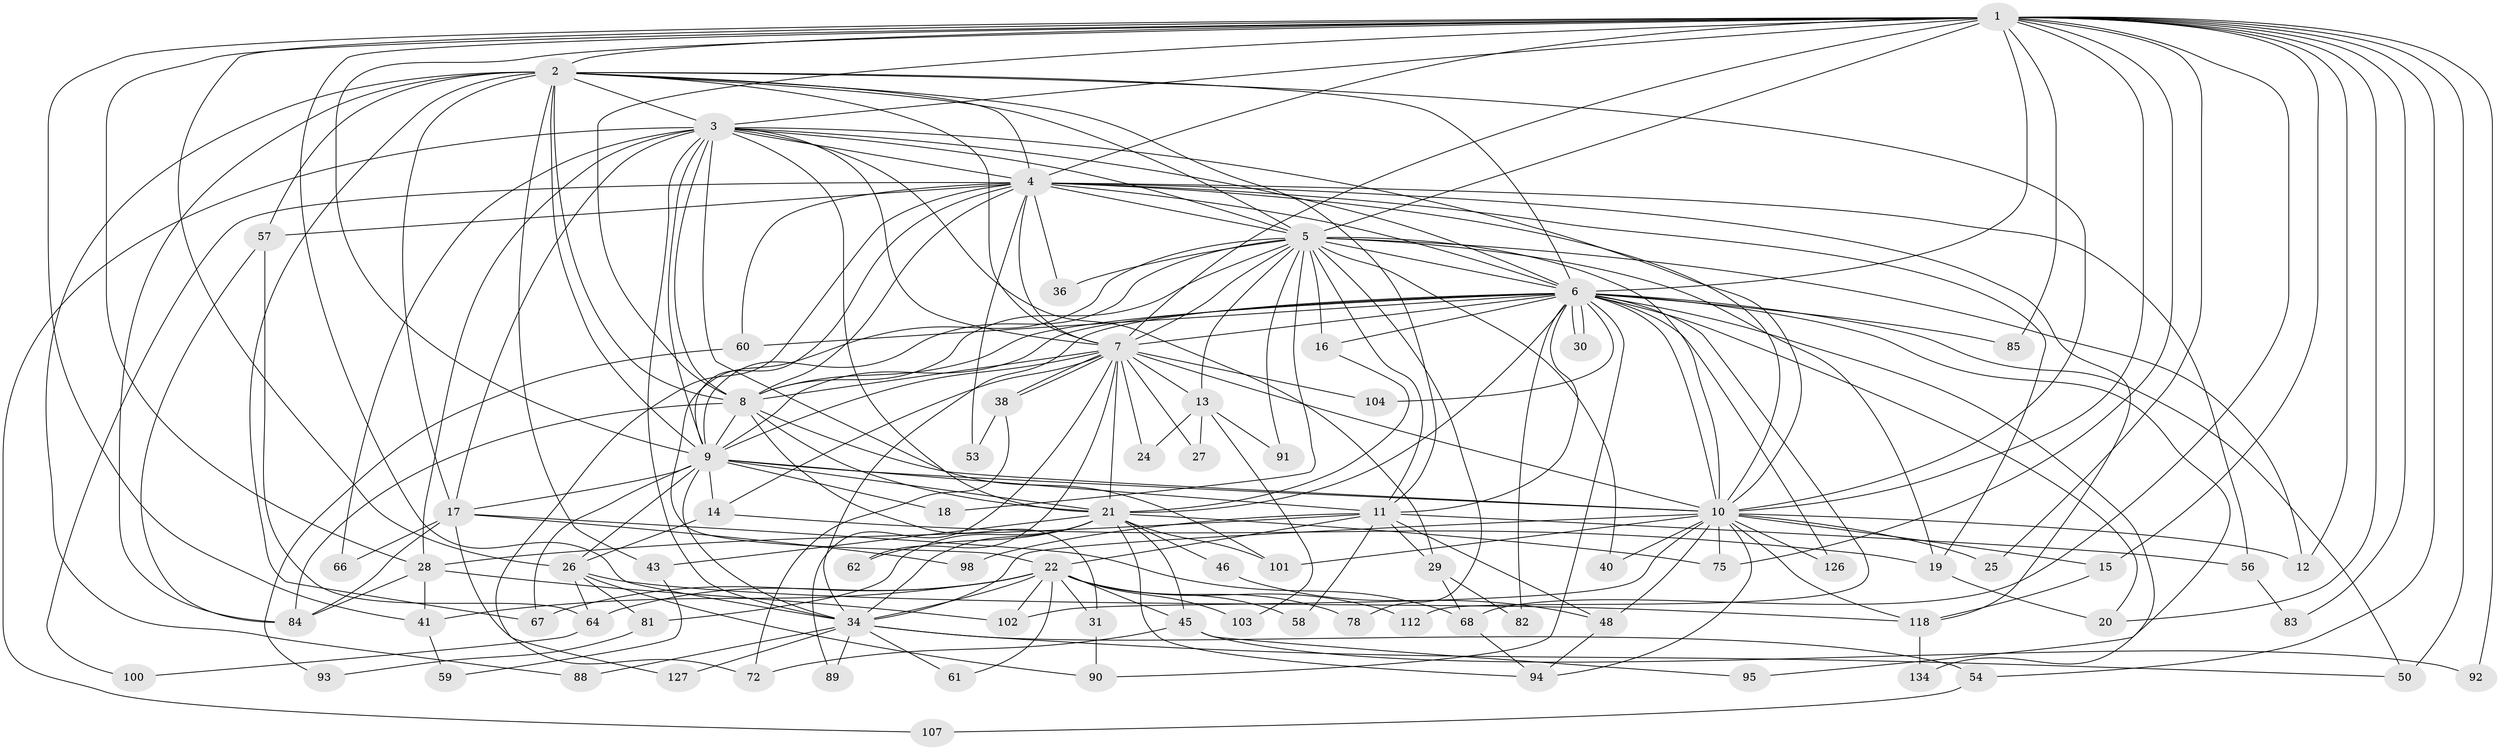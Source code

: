 // original degree distribution, {29: 0.007407407407407408, 17: 0.007407407407407408, 19: 0.014814814814814815, 16: 0.007407407407407408, 23: 0.007407407407407408, 30: 0.007407407407407408, 14: 0.014814814814814815, 22: 0.007407407407407408, 21: 0.007407407407407408, 5: 0.044444444444444446, 3: 0.2, 6: 0.007407407407407408, 4: 0.1111111111111111, 8: 0.014814814814814815, 2: 0.5111111111111111, 12: 0.007407407407407408, 9: 0.007407407407407408, 7: 0.014814814814814815}
// Generated by graph-tools (version 1.1) at 2025/17/03/04/25 18:17:27]
// undirected, 81 vertices, 221 edges
graph export_dot {
graph [start="1"]
  node [color=gray90,style=filled];
  1 [super="+105+63"];
  2;
  3;
  4 [super="+52"];
  5;
  6;
  7;
  8 [super="+110+47"];
  9 [super="+109+51+70+120+121+32+33"];
  10 [super="+69"];
  11 [super="+35"];
  12 [super="+97"];
  13;
  14 [super="+125"];
  15;
  16;
  17;
  18;
  19 [super="+113"];
  20 [super="+42"];
  21 [super="+108+23"];
  22;
  24;
  25;
  26;
  27;
  28 [super="+123+74"];
  29;
  30;
  31 [super="+96"];
  34 [super="+130+132+39+37+79"];
  36;
  38;
  40;
  41;
  43;
  45 [super="+73"];
  46;
  48;
  50 [super="+122"];
  53;
  54;
  56;
  57 [super="+86"];
  58;
  59;
  60;
  61;
  62;
  64;
  66;
  67;
  68 [super="+106"];
  72;
  75 [super="+80"];
  78;
  81;
  82;
  83;
  84 [super="+115"];
  85;
  88;
  89;
  90;
  91;
  92;
  93;
  94 [super="+99"];
  95;
  98;
  100;
  101 [super="+135"];
  102 [super="+129"];
  103;
  104;
  107;
  112;
  118 [super="+131+124"];
  126;
  127;
  134;
  1 -- 2 [weight=2];
  1 -- 3;
  1 -- 4;
  1 -- 5;
  1 -- 6;
  1 -- 7;
  1 -- 8 [weight=2];
  1 -- 9 [weight=2];
  1 -- 10;
  1 -- 12;
  1 -- 15;
  1 -- 20;
  1 -- 25;
  1 -- 26;
  1 -- 28;
  1 -- 41;
  1 -- 50;
  1 -- 54;
  1 -- 68;
  1 -- 75 [weight=2];
  1 -- 83;
  1 -- 85;
  1 -- 92;
  1 -- 34 [weight=2];
  2 -- 3;
  2 -- 4;
  2 -- 5;
  2 -- 6;
  2 -- 7;
  2 -- 8;
  2 -- 9;
  2 -- 10;
  2 -- 11;
  2 -- 17;
  2 -- 43;
  2 -- 57;
  2 -- 67;
  2 -- 88;
  2 -- 84;
  3 -- 4;
  3 -- 5;
  3 -- 6;
  3 -- 7;
  3 -- 8 [weight=2];
  3 -- 9;
  3 -- 10;
  3 -- 17;
  3 -- 28;
  3 -- 29;
  3 -- 66;
  3 -- 101;
  3 -- 107;
  3 -- 34;
  3 -- 21 [weight=2];
  4 -- 5;
  4 -- 6 [weight=2];
  4 -- 7;
  4 -- 8;
  4 -- 9;
  4 -- 10;
  4 -- 19;
  4 -- 36;
  4 -- 53;
  4 -- 56;
  4 -- 118;
  4 -- 127;
  4 -- 100;
  4 -- 57;
  4 -- 60;
  5 -- 6;
  5 -- 7;
  5 -- 8;
  5 -- 9 [weight=3];
  5 -- 10 [weight=2];
  5 -- 13;
  5 -- 16;
  5 -- 18;
  5 -- 22;
  5 -- 36;
  5 -- 40;
  5 -- 78;
  5 -- 91;
  5 -- 11;
  5 -- 19;
  5 -- 12;
  6 -- 7;
  6 -- 8;
  6 -- 9;
  6 -- 10 [weight=2];
  6 -- 16;
  6 -- 30;
  6 -- 30;
  6 -- 34;
  6 -- 60;
  6 -- 82;
  6 -- 85;
  6 -- 90;
  6 -- 95;
  6 -- 104;
  6 -- 112;
  6 -- 126;
  6 -- 134;
  6 -- 50;
  6 -- 20;
  6 -- 11;
  6 -- 21 [weight=3];
  7 -- 8;
  7 -- 9;
  7 -- 10;
  7 -- 13;
  7 -- 14;
  7 -- 24;
  7 -- 27;
  7 -- 38;
  7 -- 38;
  7 -- 62;
  7 -- 89;
  7 -- 104;
  7 -- 21;
  8 -- 9;
  8 -- 10;
  8 -- 21;
  8 -- 31;
  8 -- 84;
  9 -- 10;
  9 -- 11 [weight=2];
  9 -- 14;
  9 -- 18;
  9 -- 26 [weight=3];
  9 -- 67;
  9 -- 34;
  9 -- 17;
  9 -- 21;
  10 -- 12;
  10 -- 15;
  10 -- 25;
  10 -- 34;
  10 -- 40;
  10 -- 48;
  10 -- 75;
  10 -- 94;
  10 -- 118;
  10 -- 126;
  10 -- 102;
  10 -- 101;
  11 -- 22;
  11 -- 29;
  11 -- 98;
  11 -- 48;
  11 -- 56;
  11 -- 58;
  11 -- 28;
  13 -- 24;
  13 -- 27;
  13 -- 91;
  13 -- 103;
  14 -- 19;
  14 -- 26;
  15 -- 118;
  16 -- 21;
  17 -- 66;
  17 -- 68;
  17 -- 72;
  17 -- 84;
  17 -- 98;
  19 -- 20;
  21 -- 101;
  21 -- 34;
  21 -- 43 [weight=2];
  21 -- 75;
  21 -- 45;
  21 -- 46 [weight=2];
  21 -- 81;
  21 -- 62;
  21 -- 94;
  22 -- 31;
  22 -- 41;
  22 -- 45;
  22 -- 58;
  22 -- 61;
  22 -- 64;
  22 -- 67;
  22 -- 78;
  22 -- 102;
  22 -- 103;
  22 -- 112;
  22 -- 34;
  26 -- 64;
  26 -- 81;
  26 -- 90;
  26 -- 118;
  28 -- 102;
  28 -- 41;
  28 -- 84;
  29 -- 82;
  29 -- 68;
  31 -- 90;
  34 -- 50;
  34 -- 54;
  34 -- 88;
  34 -- 89;
  34 -- 61;
  34 -- 127;
  38 -- 53;
  38 -- 72;
  41 -- 59;
  43 -- 59;
  45 -- 92;
  45 -- 95;
  45 -- 72;
  46 -- 48;
  48 -- 94;
  54 -- 107;
  56 -- 83;
  57 -- 84;
  57 -- 64;
  60 -- 93;
  64 -- 100;
  68 -- 94;
  81 -- 93;
  118 -- 134;
}
